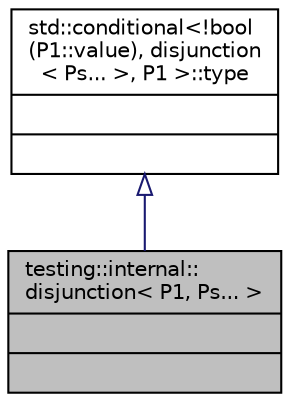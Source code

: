 digraph "testing::internal::disjunction&lt; P1, Ps... &gt;"
{
 // LATEX_PDF_SIZE
  bgcolor="transparent";
  edge [fontname="Helvetica",fontsize="10",labelfontname="Helvetica",labelfontsize="10"];
  node [fontname="Helvetica",fontsize="10",shape=record];
  Node1 [label="{testing::internal::\ldisjunction\< P1, Ps... \>\n||}",height=0.2,width=0.4,color="black", fillcolor="grey75", style="filled", fontcolor="black",tooltip=" "];
  Node2 -> Node1 [dir="back",color="midnightblue",fontsize="10",style="solid",arrowtail="onormal",fontname="Helvetica"];
  Node2 [label="{std::conditional\<!bool\l(P1::value), disjunction\l\< Ps... \>, P1 \>::type\n||}",height=0.2,width=0.4,color="black",URL="$classstd_1_1conditional_3_9bool_07P1_1_1value_08_00_01disjunction_3_01Ps_8_8_8_01_4_00_01P1_01_4_1_1type.html",tooltip=" "];
}
